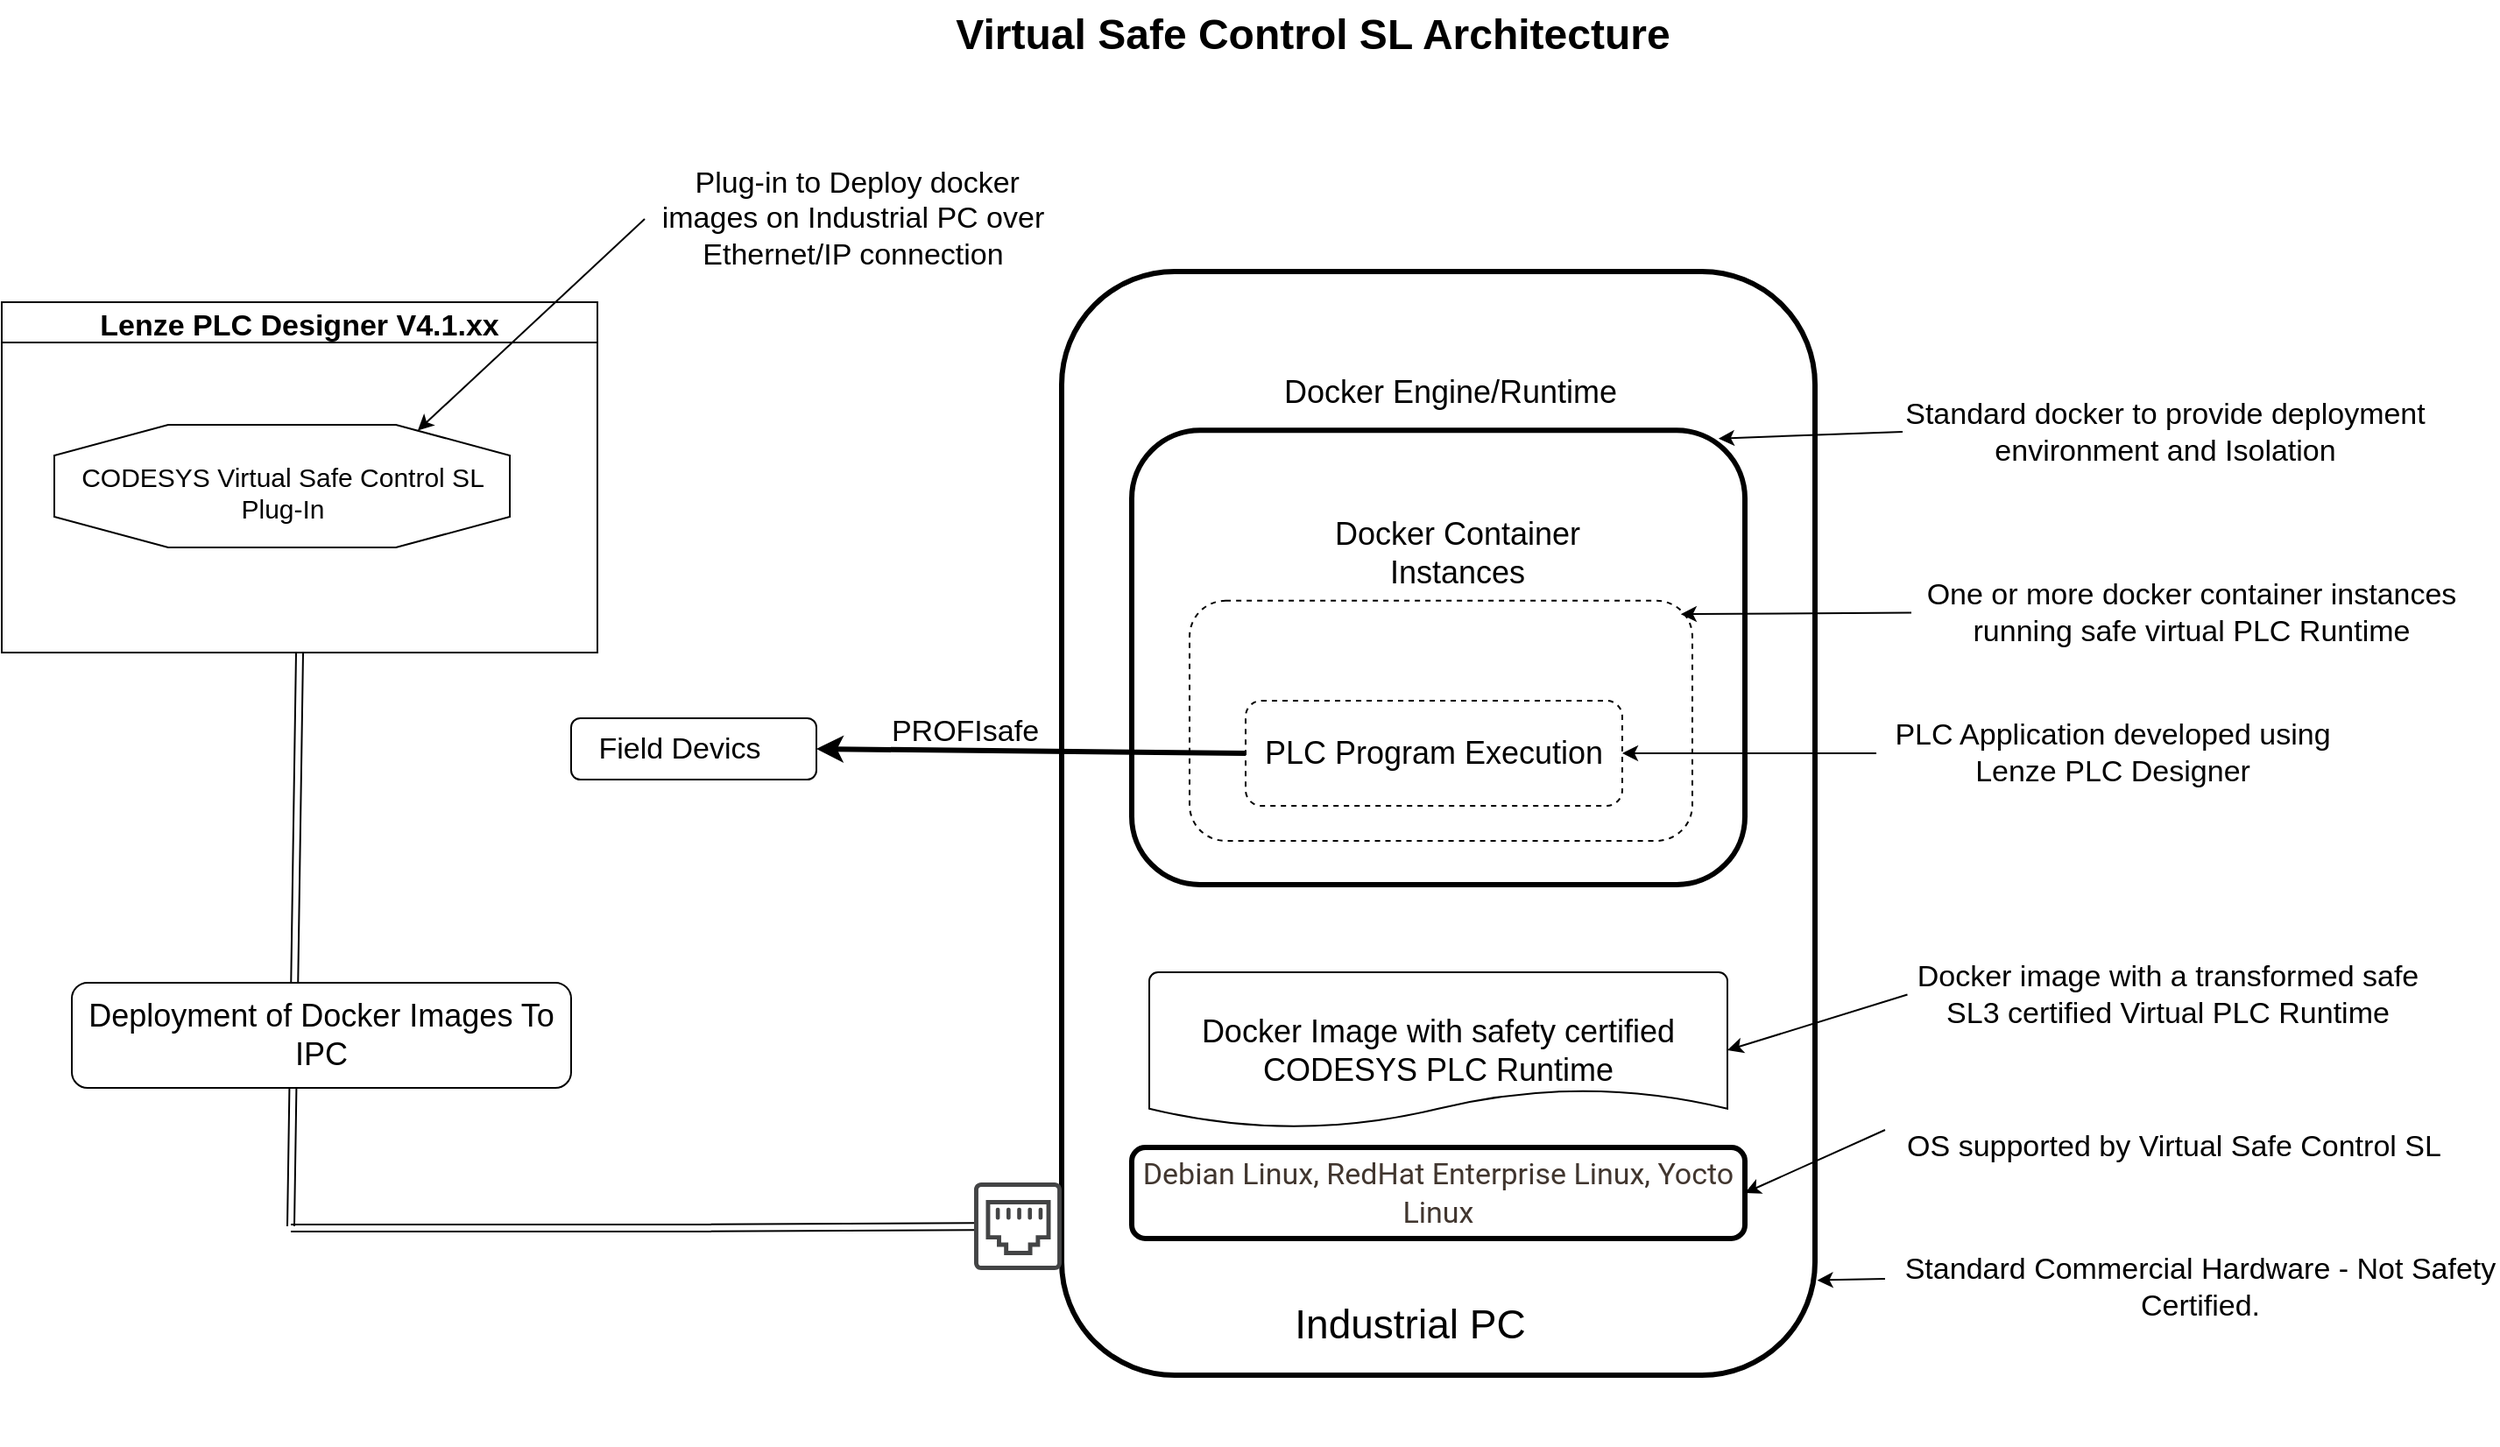 <mxfile version="27.2.0">
  <diagram name="Page-1" id="D7aggsgGusqNKwHGmpUE">
    <mxGraphModel dx="1371" dy="786" grid="1" gridSize="10" guides="1" tooltips="1" connect="1" arrows="1" fold="1" page="1" pageScale="1" pageWidth="3300" pageHeight="4681" math="0" shadow="0">
      <root>
        <mxCell id="0" />
        <mxCell id="1" parent="0" />
        <mxCell id="2XYO7jUWF8z6qgWEu6B7-32" value="" style="rounded=1;whiteSpace=wrap;html=1;labelBackgroundColor=none;strokeWidth=3;strokeColor=light-dark(#000000,#0066CC);" parent="1" vertex="1">
          <mxGeometry x="640" y="185" width="430" height="630" as="geometry" />
        </mxCell>
        <mxCell id="2XYO7jUWF8z6qgWEu6B7-1" value="Lenze PLC Designer V4.1.xx" style="swimlane;fontSize=17;labelBackgroundColor=none;" parent="1" vertex="1">
          <mxGeometry x="35" y="202.5" width="340" height="200" as="geometry" />
        </mxCell>
        <mxCell id="cCYtjRuljg_lO-Vk8n9Z-22" value="" style="group;labelBackgroundColor=none;" vertex="1" connectable="0" parent="2XYO7jUWF8z6qgWEu6B7-1">
          <mxGeometry x="30" y="70" width="260" height="70" as="geometry" />
        </mxCell>
        <mxCell id="2XYO7jUWF8z6qgWEu6B7-2" value="&lt;h2 style=&quot;text-wrap-mode: wrap; box-sizing: border-box; font-family: Montserrat, sans-serif; line-height: 1.1; color: rgb(51, 51, 51); margin-top: 20px; margin-bottom: 10px; text-align: start; background-color: rgb(255, 255, 255);&quot;&gt;&lt;br&gt;&lt;/h2&gt;" style="verticalLabelPosition=bottom;verticalAlign=top;html=1;shape=mxgraph.basic.polygon;polyCoords=[[0.25,0],[0.75,0],[1,0.25],[1,0.75],[0.75,1],[0.25,1],[0,0.75],[0,0.25]];polyline=0;labelBackgroundColor=none;" parent="cCYtjRuljg_lO-Vk8n9Z-22" vertex="1">
          <mxGeometry width="260" height="70" as="geometry" />
        </mxCell>
        <mxCell id="2XYO7jUWF8z6qgWEu6B7-3" value="CODESYS Virtual Safe Control SL Plug-In" style="text;html=1;align=center;verticalAlign=middle;whiteSpace=wrap;rounded=0;fontSize=15;labelBackgroundColor=none;" parent="cCYtjRuljg_lO-Vk8n9Z-22" vertex="1">
          <mxGeometry x="11.209" y="15.558" width="239.161" height="45.692" as="geometry" />
        </mxCell>
        <mxCell id="2XYO7jUWF8z6qgWEu6B7-11" value="" style="shape=link;html=1;rounded=0;exitX=0.5;exitY=1;exitDx=0;exitDy=0;labelBackgroundColor=none;fontColor=default;" parent="1" source="2XYO7jUWF8z6qgWEu6B7-1" edge="1">
          <mxGeometry width="100" relative="1" as="geometry">
            <mxPoint x="380" y="515" as="sourcePoint" />
            <mxPoint x="200" y="730" as="targetPoint" />
          </mxGeometry>
        </mxCell>
        <mxCell id="2XYO7jUWF8z6qgWEu6B7-12" value="" style="shape=link;html=1;rounded=0;labelBackgroundColor=none;fontColor=default;" parent="1" target="cCYtjRuljg_lO-Vk8n9Z-25" edge="1">
          <mxGeometry width="100" relative="1" as="geometry">
            <mxPoint x="439.807" y="730.903" as="sourcePoint" />
            <mxPoint x="600" y="730.122" as="targetPoint" />
          </mxGeometry>
        </mxCell>
        <mxCell id="2XYO7jUWF8z6qgWEu6B7-30" style="edgeStyle=orthogonalEdgeStyle;rounded=0;orthogonalLoop=1;jettySize=auto;html=1;labelBackgroundColor=none;fontColor=default;" parent="1" edge="1">
          <mxGeometry relative="1" as="geometry">
            <mxPoint x="860" y="325" as="targetPoint" />
            <mxPoint x="860" y="335" as="sourcePoint" />
          </mxGeometry>
        </mxCell>
        <mxCell id="2XYO7jUWF8z6qgWEu6B7-15" value="&lt;span style=&quot;color: rgb(65, 54, 47); font-family: Roboto, Helvetica, Arial, sans-serif; text-align: start; background-color: rgb(255, 255, 255);&quot;&gt;&lt;font&gt;Debian Linux, RedHat Enterprise Linux, Yocto Linux&lt;/font&gt;&lt;/span&gt;" style="rounded=1;whiteSpace=wrap;html=1;fontSize=17;strokeWidth=3;labelBackgroundColor=none;strokeColor=light-dark(#000000,#0066CC);" parent="1" vertex="1">
          <mxGeometry x="680" y="685" width="350" height="52" as="geometry" />
        </mxCell>
        <mxCell id="2XYO7jUWF8z6qgWEu6B7-23" value="&lt;font style=&quot;font-size: 18px;&quot;&gt;Deployment of Docker Images To IPC&lt;/font&gt;" style="rounded=1;whiteSpace=wrap;html=1;fontSize=14;labelBackgroundColor=none;" parent="1" vertex="1">
          <mxGeometry x="75" y="591" width="285" height="60" as="geometry" />
        </mxCell>
        <mxCell id="2XYO7jUWF8z6qgWEu6B7-40" value="" style="shape=link;html=1;rounded=0;labelBackgroundColor=none;fontColor=default;" parent="1" edge="1">
          <mxGeometry width="100" relative="1" as="geometry">
            <mxPoint x="200" y="731" as="sourcePoint" />
            <mxPoint x="440" y="731" as="targetPoint" />
          </mxGeometry>
        </mxCell>
        <mxCell id="2XYO7jUWF8z6qgWEu6B7-42" value="" style="endArrow=classic;html=1;rounded=0;entryX=1;entryY=0.5;entryDx=0;entryDy=0;labelBackgroundColor=none;fontColor=default;" parent="1" target="2XYO7jUWF8z6qgWEu6B7-15" edge="1">
          <mxGeometry width="50" height="50" relative="1" as="geometry">
            <mxPoint x="1110" y="675" as="sourcePoint" />
            <mxPoint x="1240" y="705" as="targetPoint" />
          </mxGeometry>
        </mxCell>
        <mxCell id="2XYO7jUWF8z6qgWEu6B7-43" value="OS supported by Virtual Safe Control SL" style="text;html=1;align=center;verticalAlign=middle;whiteSpace=wrap;rounded=0;fontSize=17;labelBackgroundColor=none;" parent="1" vertex="1">
          <mxGeometry x="1105" y="665" width="340" height="40" as="geometry" />
        </mxCell>
        <mxCell id="2XYO7jUWF8z6qgWEu6B7-45" value="Standard docker to provide deployment environment and Isolation" style="text;html=1;align=center;verticalAlign=middle;whiteSpace=wrap;rounded=0;fontSize=17;labelBackgroundColor=none;" parent="1" vertex="1">
          <mxGeometry x="1120" y="255" width="300" height="43" as="geometry" />
        </mxCell>
        <mxCell id="2XYO7jUWF8z6qgWEu6B7-44" value="" style="endArrow=classic;html=1;rounded=0;entryX=0.957;entryY=0.018;entryDx=0;entryDy=0;exitX=0;exitY=0.5;exitDx=0;exitDy=0;entryPerimeter=0;labelBackgroundColor=none;fontColor=default;" parent="1" source="2XYO7jUWF8z6qgWEu6B7-45" target="2XYO7jUWF8z6qgWEu6B7-20" edge="1">
          <mxGeometry width="50" height="50" relative="1" as="geometry">
            <mxPoint x="1140" y="605" as="sourcePoint" />
            <mxPoint x="1160" y="675" as="targetPoint" />
          </mxGeometry>
        </mxCell>
        <mxCell id="Ht5hQlZElxFA4eWta5OK-2" value="PLC Application developed using Lenze PLC Designer" style="text;html=1;align=center;verticalAlign=middle;whiteSpace=wrap;rounded=0;fontSize=17;labelBackgroundColor=none;" parent="1" vertex="1">
          <mxGeometry x="1105" y="440" width="270" height="40" as="geometry" />
        </mxCell>
        <mxCell id="Ht5hQlZElxFA4eWta5OK-6" value="One or more docker container instances running safe virtual PLC Runtime" style="text;html=1;align=center;verticalAlign=middle;whiteSpace=wrap;rounded=0;fontSize=17;labelBackgroundColor=none;" parent="1" vertex="1">
          <mxGeometry x="1125" y="345" width="320" height="69.5" as="geometry" />
        </mxCell>
        <mxCell id="Ht5hQlZElxFA4eWta5OK-7" value="" style="endArrow=classic;html=1;rounded=0;entryX=1;entryY=0.5;entryDx=0;entryDy=0;exitX=0;exitY=0.5;exitDx=0;exitDy=0;entryPerimeter=0;labelBackgroundColor=none;fontColor=default;" parent="1" source="Ht5hQlZElxFA4eWta5OK-8" edge="1" target="cCYtjRuljg_lO-Vk8n9Z-20">
          <mxGeometry width="50" height="50" relative="1" as="geometry">
            <mxPoint x="1122.75" y="529" as="sourcePoint" />
            <mxPoint x="995.5" y="600.5" as="targetPoint" />
          </mxGeometry>
        </mxCell>
        <mxCell id="Ht5hQlZElxFA4eWta5OK-8" value="Docker image with a transformed safe SL3 certified Virtual PLC Runtime" style="text;html=1;align=center;verticalAlign=middle;whiteSpace=wrap;rounded=0;fontSize=17;labelBackgroundColor=none;" parent="1" vertex="1">
          <mxGeometry x="1122.75" y="577.75" width="297.25" height="40" as="geometry" />
        </mxCell>
        <mxCell id="cCYtjRuljg_lO-Vk8n9Z-3" value="" style="group;labelBackgroundColor=none;strokeWidth=3;" vertex="1" connectable="0" parent="1">
          <mxGeometry x="700" y="200" width="350" height="335" as="geometry" />
        </mxCell>
        <mxCell id="2XYO7jUWF8z6qgWEu6B7-20" value="" style="rounded=1;whiteSpace=wrap;html=1;fontSize=14;labelBackgroundColor=none;strokeColor=light-dark(#000000,#0066CC);strokeWidth=3;" parent="cCYtjRuljg_lO-Vk8n9Z-3" vertex="1">
          <mxGeometry x="-20" y="75.645" width="350" height="259.355" as="geometry" />
        </mxCell>
        <mxCell id="2XYO7jUWF8z6qgWEu6B7-25" value="" style="rounded=1;whiteSpace=wrap;html=1;fontSize=14;dashed=1;labelBackgroundColor=none;" parent="cCYtjRuljg_lO-Vk8n9Z-3" vertex="1">
          <mxGeometry x="13" y="172.9" width="287" height="137.1" as="geometry" />
        </mxCell>
        <mxCell id="2XYO7jUWF8z6qgWEu6B7-35" value="&lt;font style=&quot;font-size: 18px;&quot;&gt;PLC Program Execution&lt;/font&gt;" style="rounded=1;whiteSpace=wrap;html=1;fontSize=14;dashed=1;labelBackgroundColor=none;" parent="cCYtjRuljg_lO-Vk8n9Z-3" vertex="1">
          <mxGeometry x="45" y="230" width="215" height="60" as="geometry" />
        </mxCell>
        <mxCell id="cCYtjRuljg_lO-Vk8n9Z-1" value="Docker Engine/Runtime" style="text;html=1;align=center;verticalAlign=middle;whiteSpace=wrap;rounded=0;fontSize=18;labelBackgroundColor=none;" vertex="1" parent="cCYtjRuljg_lO-Vk8n9Z-3">
          <mxGeometry x="52" y="32.419" width="220" height="43.226" as="geometry" />
        </mxCell>
        <mxCell id="cCYtjRuljg_lO-Vk8n9Z-2" value="Docker Container Instances" style="text;html=1;align=center;verticalAlign=middle;whiteSpace=wrap;rounded=0;fontSize=18;labelBackgroundColor=none;" vertex="1" parent="cCYtjRuljg_lO-Vk8n9Z-3">
          <mxGeometry x="55.5" y="118.871" width="220" height="54.032" as="geometry" />
        </mxCell>
        <mxCell id="Ht5hQlZElxFA4eWta5OK-1" value="" style="endArrow=classic;html=1;rounded=0;entryX=1;entryY=0.5;entryDx=0;entryDy=0;exitX=0;exitY=0.5;exitDx=0;exitDy=0;labelBackgroundColor=none;fontColor=default;" parent="1" source="Ht5hQlZElxFA4eWta5OK-2" edge="1" target="2XYO7jUWF8z6qgWEu6B7-35">
          <mxGeometry width="50" height="50" relative="1" as="geometry">
            <mxPoint x="1150" y="333" as="sourcePoint" />
            <mxPoint x="1032" y="329" as="targetPoint" />
          </mxGeometry>
        </mxCell>
        <mxCell id="Ht5hQlZElxFA4eWta5OK-5" value="" style="endArrow=classic;html=1;rounded=0;entryX=0.977;entryY=0.056;entryDx=0;entryDy=0;exitX=0;exitY=0.5;exitDx=0;exitDy=0;entryPerimeter=0;labelBackgroundColor=none;fontColor=default;" parent="1" source="Ht5hQlZElxFA4eWta5OK-6" edge="1" target="2XYO7jUWF8z6qgWEu6B7-25">
          <mxGeometry width="50" height="50" relative="1" as="geometry">
            <mxPoint x="1147" y="421.5" as="sourcePoint" />
            <mxPoint x="1037" y="417.5" as="targetPoint" />
          </mxGeometry>
        </mxCell>
        <mxCell id="cCYtjRuljg_lO-Vk8n9Z-4" value="" style="endArrow=classic;html=1;rounded=0;entryX=1.003;entryY=0.914;entryDx=0;entryDy=0;labelBackgroundColor=none;fontColor=default;entryPerimeter=0;" edge="1" parent="1" target="2XYO7jUWF8z6qgWEu6B7-32">
          <mxGeometry width="50" height="50" relative="1" as="geometry">
            <mxPoint x="1110" y="760" as="sourcePoint" />
            <mxPoint x="1070.0" y="893" as="targetPoint" />
          </mxGeometry>
        </mxCell>
        <mxCell id="cCYtjRuljg_lO-Vk8n9Z-5" value="Standard Commercial Hardware - Not Safety Certified." style="text;html=1;align=center;verticalAlign=middle;whiteSpace=wrap;rounded=0;fontSize=17;labelBackgroundColor=none;" vertex="1" parent="1">
          <mxGeometry x="1120" y="745" width="340" height="40" as="geometry" />
        </mxCell>
        <mxCell id="cCYtjRuljg_lO-Vk8n9Z-6" value="&amp;nbsp;Plug-in to Deploy docker images on Industrial PC over Ethernet/IP connection" style="text;html=1;align=center;verticalAlign=middle;whiteSpace=wrap;rounded=0;fontSize=17;labelBackgroundColor=none;" vertex="1" parent="1">
          <mxGeometry x="402" y="120" width="238" height="70" as="geometry" />
        </mxCell>
        <mxCell id="cCYtjRuljg_lO-Vk8n9Z-7" value="" style="endArrow=classic;html=1;rounded=0;entryX=0.798;entryY=0.046;entryDx=0;entryDy=0;exitX=0;exitY=0.5;exitDx=0;exitDy=0;entryPerimeter=0;labelBackgroundColor=none;fontColor=default;" edge="1" parent="1" source="cCYtjRuljg_lO-Vk8n9Z-6" target="2XYO7jUWF8z6qgWEu6B7-2">
          <mxGeometry width="50" height="50" relative="1" as="geometry">
            <mxPoint x="535" y="410" as="sourcePoint" />
            <mxPoint x="410" y="85" as="targetPoint" />
          </mxGeometry>
        </mxCell>
        <mxCell id="cCYtjRuljg_lO-Vk8n9Z-8" value="" style="rounded=1;whiteSpace=wrap;html=1;labelBackgroundColor=none;" vertex="1" parent="1">
          <mxGeometry x="360" y="440" width="140" height="35" as="geometry" />
        </mxCell>
        <mxCell id="cCYtjRuljg_lO-Vk8n9Z-15" value="Field Devics" style="text;html=1;align=center;verticalAlign=middle;whiteSpace=wrap;rounded=0;fontSize=17;labelBackgroundColor=none;" vertex="1" parent="1">
          <mxGeometry x="367" y="435" width="110" height="45" as="geometry" />
        </mxCell>
        <mxCell id="cCYtjRuljg_lO-Vk8n9Z-17" value="" style="endArrow=classic;html=1;rounded=0;strokeWidth=3;exitX=0;exitY=0.5;exitDx=0;exitDy=0;entryX=1;entryY=0.5;entryDx=0;entryDy=0;labelBackgroundColor=none;fontColor=default;" edge="1" parent="1" source="2XYO7jUWF8z6qgWEu6B7-35" target="cCYtjRuljg_lO-Vk8n9Z-8">
          <mxGeometry width="50" height="50" relative="1" as="geometry">
            <mxPoint x="880" y="855" as="sourcePoint" />
            <mxPoint x="970" y="815" as="targetPoint" />
          </mxGeometry>
        </mxCell>
        <mxCell id="cCYtjRuljg_lO-Vk8n9Z-19" value="PROFIsafe" style="text;html=1;align=center;verticalAlign=middle;whiteSpace=wrap;rounded=0;fontSize=17;labelBackgroundColor=none;" vertex="1" parent="1">
          <mxGeometry x="530" y="428" width="110" height="40" as="geometry" />
        </mxCell>
        <mxCell id="cCYtjRuljg_lO-Vk8n9Z-20" value="&lt;span style=&quot;font-size: 18px;&quot;&gt;Docker Image with safety certified CODESYS PLC Runtime&lt;/span&gt;" style="strokeWidth=1;html=1;shape=mxgraph.flowchart.document2;whiteSpace=wrap;size=0.25;labelBackgroundColor=none;strokeColor=light-dark(#000000,#808080);" vertex="1" parent="1">
          <mxGeometry x="690" y="585" width="330" height="89" as="geometry" />
        </mxCell>
        <mxCell id="cCYtjRuljg_lO-Vk8n9Z-23" value="&#xa;&lt;span style=&quot;font-family: Helvetica; font-style: normal; font-variant-ligatures: normal; font-variant-caps: normal; font-weight: 400; letter-spacing: normal; orphans: 2; text-align: center; text-indent: 0px; text-transform: none; widows: 2; word-spacing: 0px; -webkit-text-stroke-width: 0px; white-space: normal; text-decoration-thickness: initial; text-decoration-style: initial; text-decoration-color: initial; float: none; display: inline !important;&quot;&gt;Industrial PC&lt;/span&gt;&#xa;&#xa;" style="text;html=1;align=center;verticalAlign=middle;rounded=0;fontSize=23;labelBackgroundColor=none;strokeWidth=0;strokeColor=none;fontColor=default;labelBorderColor=none;whiteSpace=wrap;textShadow=0;" vertex="1" parent="1">
          <mxGeometry x="744" y="775" width="190" height="50" as="geometry" />
        </mxCell>
        <mxCell id="cCYtjRuljg_lO-Vk8n9Z-25" value="" style="sketch=0;pointerEvents=1;shadow=0;dashed=0;html=1;strokeColor=none;fillColor=#434445;aspect=fixed;labelPosition=center;verticalLabelPosition=bottom;verticalAlign=top;align=center;outlineConnect=0;shape=mxgraph.vvd.ethernet_port;" vertex="1" parent="1">
          <mxGeometry x="590" y="705" width="50" height="50" as="geometry" />
        </mxCell>
        <mxCell id="cCYtjRuljg_lO-Vk8n9Z-27" value="Virtual Safe Control SL Architecture" style="text;strokeColor=none;fillColor=none;html=1;fontSize=24;fontStyle=1;verticalAlign=middle;align=center;" vertex="1" parent="1">
          <mxGeometry x="570" y="30" width="426" height="40" as="geometry" />
        </mxCell>
      </root>
    </mxGraphModel>
  </diagram>
</mxfile>
